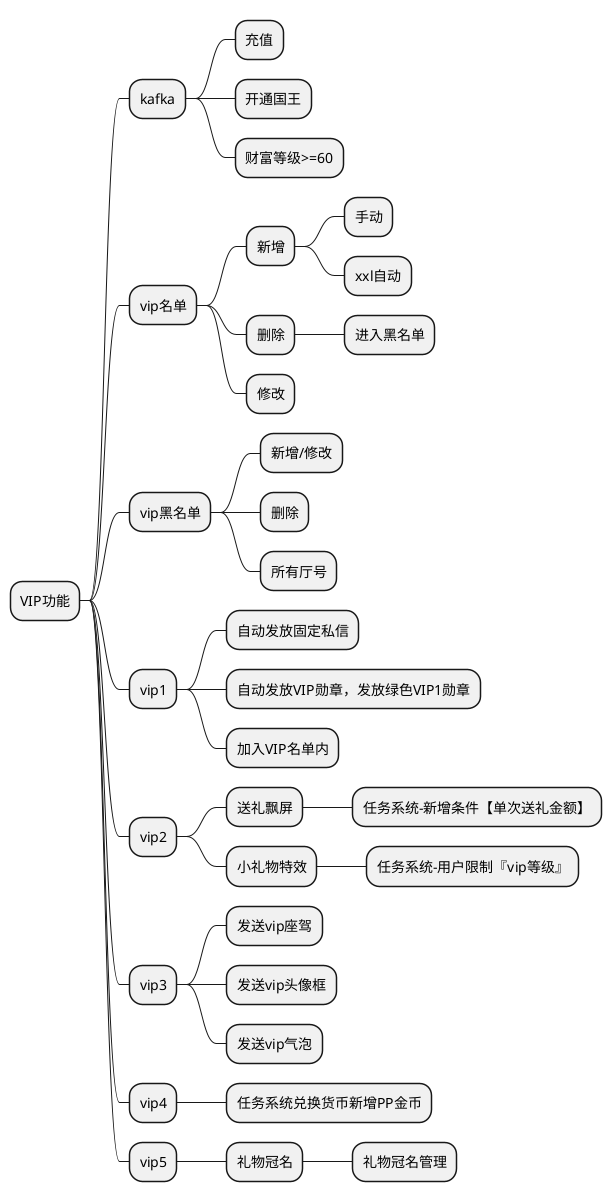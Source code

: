 @startmindmap
* VIP功能
** kafka
*** 充值
*** 开通国王
*** 财富等级>=60
** vip名单
*** 新增
**** 手动
**** xxl自动
*** 删除
**** 进入黑名单
*** 修改
** vip黑名单
*** 新增/修改
*** 删除
*** 所有厅号
** vip1
*** 自动发放固定私信
*** 自动发放VIP勋章，发放绿色VIP1勋章
*** 加入VIP名单内
** vip2
*** 送礼飘屏
**** 任务系统-新增条件【单次送礼金额】
*** 小礼物特效
**** 任务系统-用户限制『vip等级』
** vip3
*** 发送vip座驾
*** 发送vip头像框
*** 发送vip气泡
** vip4
*** 任务系统兑换货币新增PP金币
** vip5
*** 礼物冠名
**** 礼物冠名管理
@endmindmap